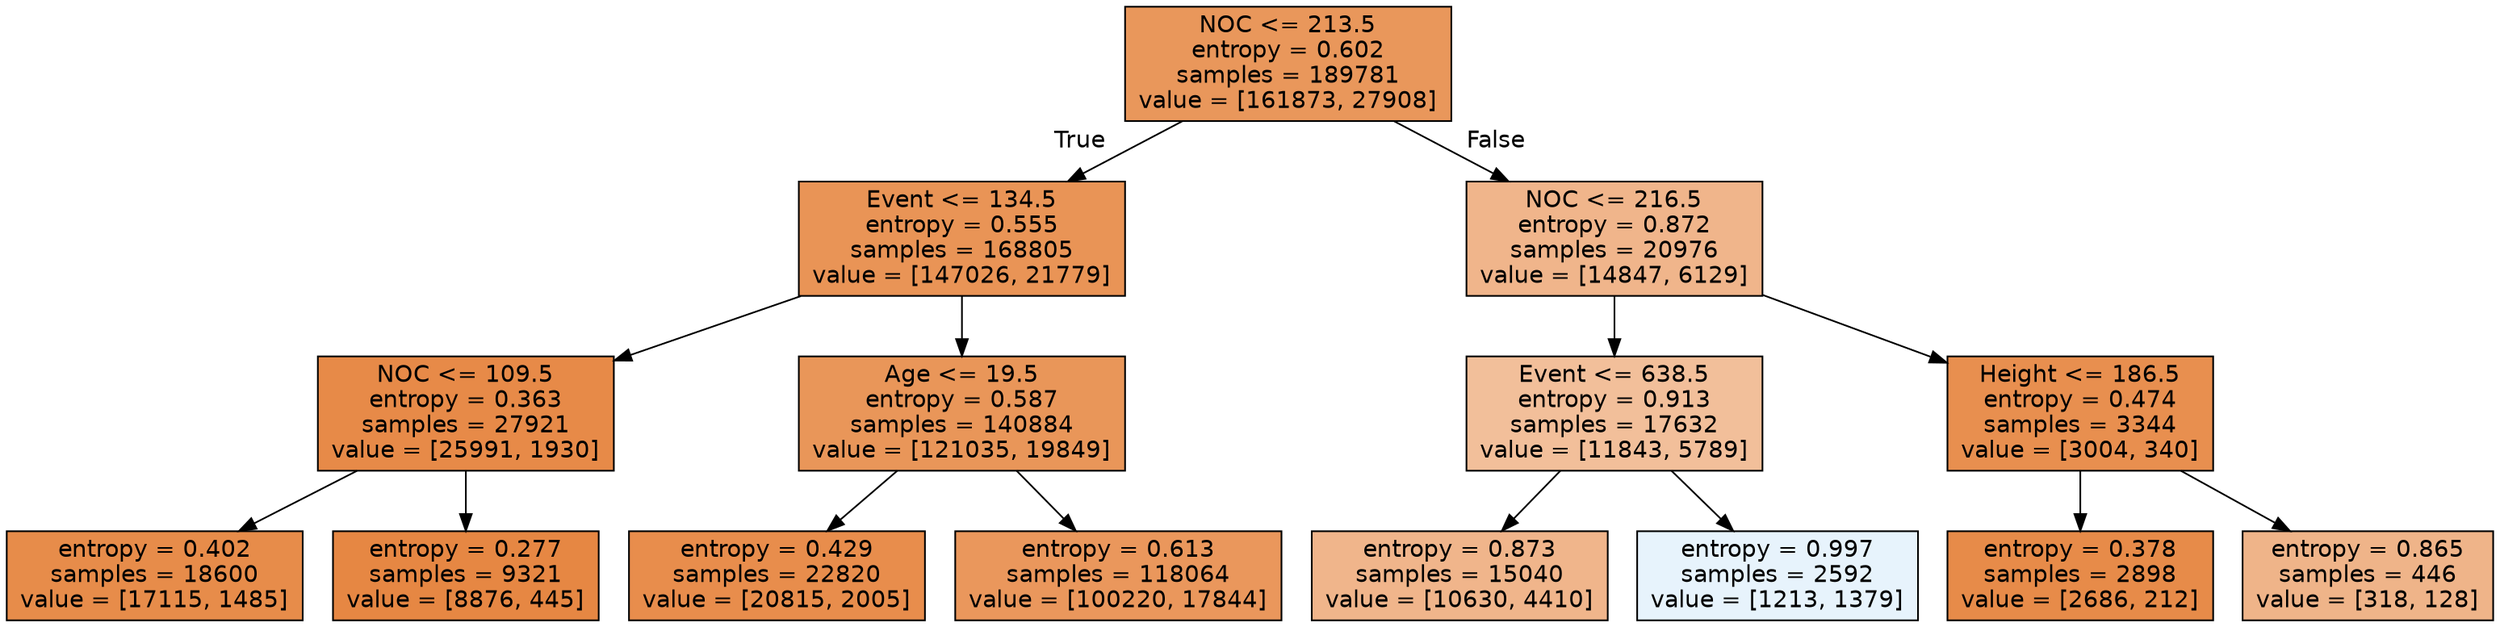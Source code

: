 digraph Tree {
node [shape=box, style="filled", color="black", fontname="helvetica"] ;
edge [fontname="helvetica"] ;
0 [label="NOC <= 213.5\nentropy = 0.602\nsamples = 189781\nvalue = [161873, 27908]", fillcolor="#e9975b"] ;
1 [label="Event <= 134.5\nentropy = 0.555\nsamples = 168805\nvalue = [147026, 21779]", fillcolor="#e99456"] ;
0 -> 1 [labeldistance=2.5, labelangle=45, headlabel="True"] ;
2 [label="NOC <= 109.5\nentropy = 0.363\nsamples = 27921\nvalue = [25991, 1930]", fillcolor="#e78a48"] ;
1 -> 2 ;
3 [label="entropy = 0.402\nsamples = 18600\nvalue = [17115, 1485]", fillcolor="#e78c4a"] ;
2 -> 3 ;
4 [label="entropy = 0.277\nsamples = 9321\nvalue = [8876, 445]", fillcolor="#e68743"] ;
2 -> 4 ;
5 [label="Age <= 19.5\nentropy = 0.587\nsamples = 140884\nvalue = [121035, 19849]", fillcolor="#e99659"] ;
1 -> 5 ;
6 [label="entropy = 0.429\nsamples = 22820\nvalue = [20815, 2005]", fillcolor="#e88d4c"] ;
5 -> 6 ;
7 [label="entropy = 0.613\nsamples = 118064\nvalue = [100220, 17844]", fillcolor="#ea975c"] ;
5 -> 7 ;
8 [label="NOC <= 216.5\nentropy = 0.872\nsamples = 20976\nvalue = [14847, 6129]", fillcolor="#f0b58b"] ;
0 -> 8 [labeldistance=2.5, labelangle=-45, headlabel="False"] ;
9 [label="Event <= 638.5\nentropy = 0.913\nsamples = 17632\nvalue = [11843, 5789]", fillcolor="#f2bf9a"] ;
8 -> 9 ;
10 [label="entropy = 0.873\nsamples = 15040\nvalue = [10630, 4410]", fillcolor="#f0b58b"] ;
9 -> 10 ;
11 [label="entropy = 0.997\nsamples = 2592\nvalue = [1213, 1379]", fillcolor="#e7f3fc"] ;
9 -> 11 ;
12 [label="Height <= 186.5\nentropy = 0.474\nsamples = 3344\nvalue = [3004, 340]", fillcolor="#e88f4f"] ;
8 -> 12 ;
13 [label="entropy = 0.378\nsamples = 2898\nvalue = [2686, 212]", fillcolor="#e78b49"] ;
12 -> 13 ;
14 [label="entropy = 0.865\nsamples = 446\nvalue = [318, 128]", fillcolor="#efb489"] ;
12 -> 14 ;
}